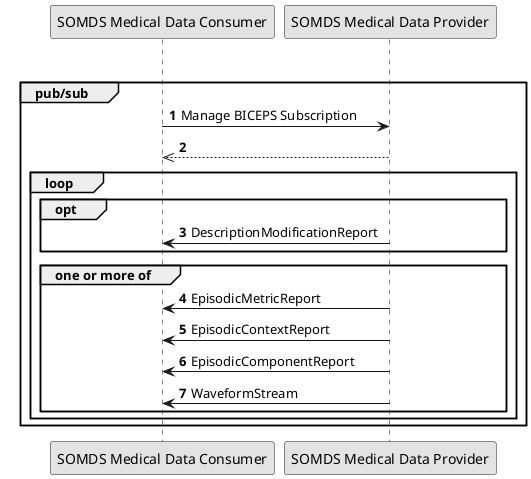 @startuml

skinparam monochrome true
autonumber

!global $str_sdc_sc = "SOMDS Medical Data Consumer"
!global $str_sdc_sp = "SOMDS Medical Data Provider"

participant "$str_sdc_sc" as sdc_sc
participant "$str_sdc_sp" as sdc_sp

group secured
    group pub/sub
        sdc_sc -> sdc_sp: Manage BICEPS Subscription
        sdc_sp -->> sdc_sc

    loop
        opt
            sdc_sc <- sdc_sp: DescriptionModificationReport
        end

        group one or more of
            sdc_sc <- sdc_sp: EpisodicMetricReport
            sdc_sc <- sdc_sp: EpisodicContextReport
            sdc_sc <- sdc_sp: EpisodicComponentReport
            sdc_sc <- sdc_sp: WaveformStream
        end
    end
end



@enduml